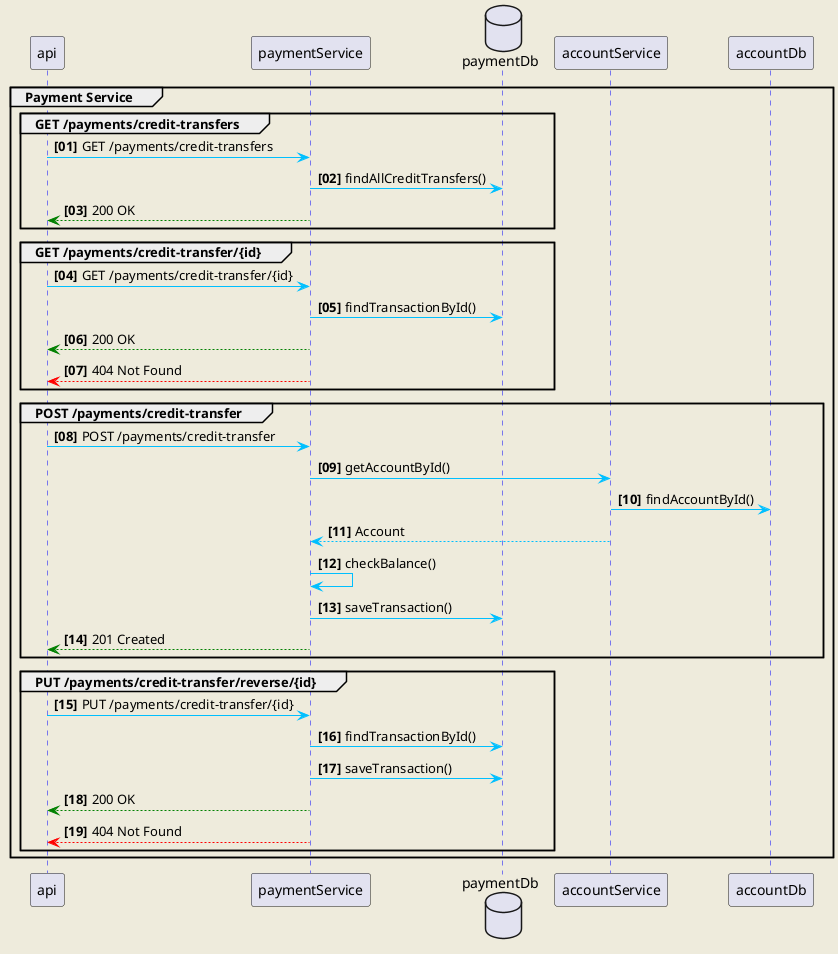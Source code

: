 @startuml
skinparam backgroundColor #EEEBDC
skinparam sequence {
ArrowColor DeepSkyBlue
ActorBorderColor DeepSkyBlue
LifeLineBorderColor blue
LifeLineBackgroundColor #A9DCDF}

autonumber 1 1 "<b>[00]"
group Payment Service
    group GET /payments/credit-transfers
        api -> paymentService: GET /payments/credit-transfers
        database    paymentDb    as paymentDb
        paymentService -> paymentDb: findAllCreditTransfers()
        api <-[#green]- paymentService: 200 OK
    end
    group GET /payments/credit-transfer/{id}
        api -> paymentService: GET /payments/credit-transfer/{id}
        paymentService -> paymentDb: findTransactionById()
        api <-[#green]- paymentService: 200 OK
        api <-[#red]- paymentService: 404 Not Found
    end
    group POST /payments/credit-transfer
           api -> paymentService: POST /payments/credit-transfer
            paymentService -> accountService: getAccountById()
            accountService -> accountDb: findAccountById()
            accountService --> paymentService: Account
            paymentService -> paymentService: checkBalance()
            paymentService -> paymentDb: saveTransaction()
            api <-[#green]- paymentService: 201 Created
    end
    group PUT /payments/credit-transfer/reverse/{id}
        api -> paymentService: PUT /payments/credit-transfer/{id}
        paymentService -> paymentDb: findTransactionById()
        paymentService -> paymentDb: saveTransaction()
        api <-[#green]- paymentService: 200 OK
        api <-[#red]- paymentService: 404 Not Found
    end
end
@enduml